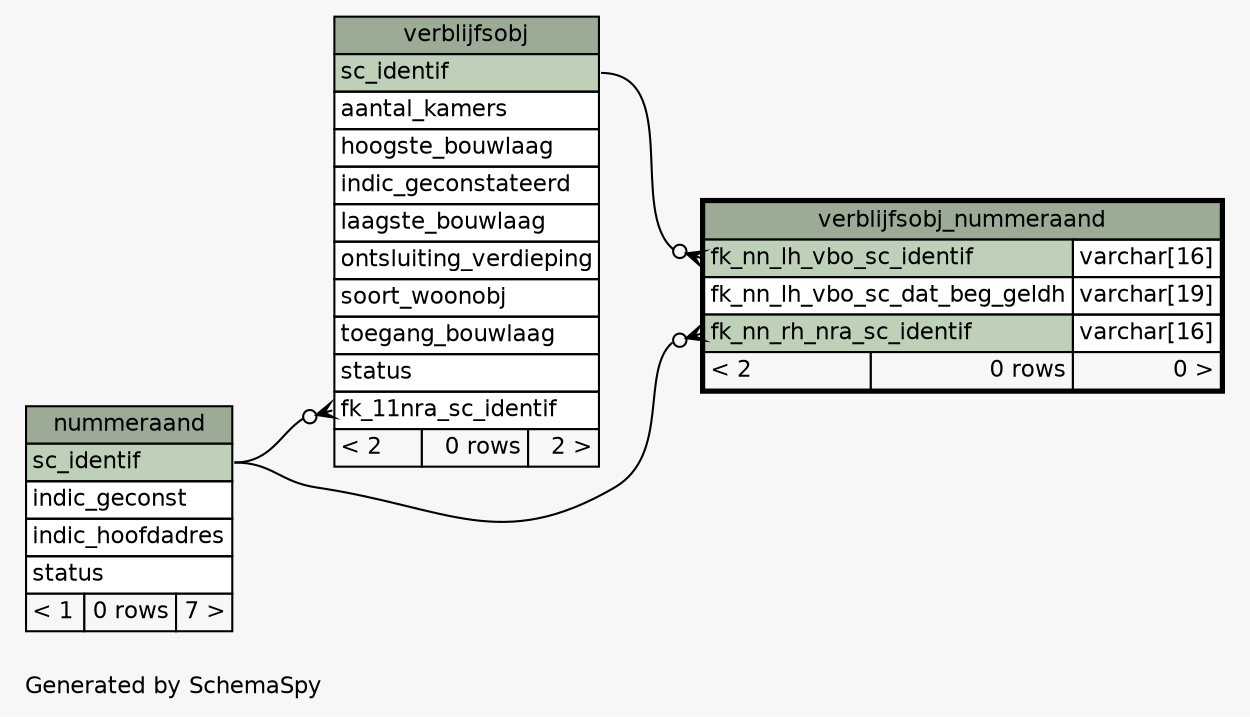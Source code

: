 // dot 2.40.1 on Linux 5.0.0-36-generic
// SchemaSpy rev Unknown
digraph "oneDegreeRelationshipsDiagram" {
  graph [
    rankdir="RL"
    bgcolor="#f7f7f7"
    label="\nGenerated by SchemaSpy"
    labeljust="l"
    nodesep="0.18"
    ranksep="0.46"
    fontname="Helvetica"
    fontsize="11"
  ];
  node [
    fontname="Helvetica"
    fontsize="11"
    shape="plaintext"
  ];
  edge [
    arrowsize="0.8"
  ];
  "verblijfsobj":"fk_11nra_sc_identif":w -> "nummeraand":"sc_identif":e [arrowhead=none dir=back arrowtail=crowodot];
  "verblijfsobj_nummeraand":"fk_nn_lh_vbo_sc_identif":w -> "verblijfsobj":"sc_identif":e [arrowhead=none dir=back arrowtail=crowodot];
  "verblijfsobj_nummeraand":"fk_nn_rh_nra_sc_identif":w -> "nummeraand":"sc_identif":e [arrowhead=none dir=back arrowtail=crowodot];
  "nummeraand" [
    label=<
    <TABLE BORDER="0" CELLBORDER="1" CELLSPACING="0" BGCOLOR="#ffffff">
      <TR><TD COLSPAN="3" BGCOLOR="#9bab96" ALIGN="CENTER">nummeraand</TD></TR>
      <TR><TD PORT="sc_identif" COLSPAN="3" BGCOLOR="#bed1b8" ALIGN="LEFT">sc_identif</TD></TR>
      <TR><TD PORT="indic_geconst" COLSPAN="3" ALIGN="LEFT">indic_geconst</TD></TR>
      <TR><TD PORT="indic_hoofdadres" COLSPAN="3" ALIGN="LEFT">indic_hoofdadres</TD></TR>
      <TR><TD PORT="status" COLSPAN="3" ALIGN="LEFT">status</TD></TR>
      <TR><TD ALIGN="LEFT" BGCOLOR="#f7f7f7">&lt; 1</TD><TD ALIGN="RIGHT" BGCOLOR="#f7f7f7">0 rows</TD><TD ALIGN="RIGHT" BGCOLOR="#f7f7f7">7 &gt;</TD></TR>
    </TABLE>>
    URL="nummeraand.html"
    tooltip="nummeraand"
  ];
  "verblijfsobj" [
    label=<
    <TABLE BORDER="0" CELLBORDER="1" CELLSPACING="0" BGCOLOR="#ffffff">
      <TR><TD COLSPAN="3" BGCOLOR="#9bab96" ALIGN="CENTER">verblijfsobj</TD></TR>
      <TR><TD PORT="sc_identif" COLSPAN="3" BGCOLOR="#bed1b8" ALIGN="LEFT">sc_identif</TD></TR>
      <TR><TD PORT="aantal_kamers" COLSPAN="3" ALIGN="LEFT">aantal_kamers</TD></TR>
      <TR><TD PORT="hoogste_bouwlaag" COLSPAN="3" ALIGN="LEFT">hoogste_bouwlaag</TD></TR>
      <TR><TD PORT="indic_geconstateerd" COLSPAN="3" ALIGN="LEFT">indic_geconstateerd</TD></TR>
      <TR><TD PORT="laagste_bouwlaag" COLSPAN="3" ALIGN="LEFT">laagste_bouwlaag</TD></TR>
      <TR><TD PORT="ontsluiting_verdieping" COLSPAN="3" ALIGN="LEFT">ontsluiting_verdieping</TD></TR>
      <TR><TD PORT="soort_woonobj" COLSPAN="3" ALIGN="LEFT">soort_woonobj</TD></TR>
      <TR><TD PORT="toegang_bouwlaag" COLSPAN="3" ALIGN="LEFT">toegang_bouwlaag</TD></TR>
      <TR><TD PORT="status" COLSPAN="3" ALIGN="LEFT">status</TD></TR>
      <TR><TD PORT="fk_11nra_sc_identif" COLSPAN="3" ALIGN="LEFT">fk_11nra_sc_identif</TD></TR>
      <TR><TD ALIGN="LEFT" BGCOLOR="#f7f7f7">&lt; 2</TD><TD ALIGN="RIGHT" BGCOLOR="#f7f7f7">0 rows</TD><TD ALIGN="RIGHT" BGCOLOR="#f7f7f7">2 &gt;</TD></TR>
    </TABLE>>
    URL="verblijfsobj.html"
    tooltip="verblijfsobj"
  ];
  "verblijfsobj_nummeraand" [
    label=<
    <TABLE BORDER="2" CELLBORDER="1" CELLSPACING="0" BGCOLOR="#ffffff">
      <TR><TD COLSPAN="3" BGCOLOR="#9bab96" ALIGN="CENTER">verblijfsobj_nummeraand</TD></TR>
      <TR><TD PORT="fk_nn_lh_vbo_sc_identif" COLSPAN="2" BGCOLOR="#bed1b8" ALIGN="LEFT">fk_nn_lh_vbo_sc_identif</TD><TD PORT="fk_nn_lh_vbo_sc_identif.type" ALIGN="LEFT">varchar[16]</TD></TR>
      <TR><TD PORT="fk_nn_lh_vbo_sc_dat_beg_geldh" COLSPAN="2" ALIGN="LEFT">fk_nn_lh_vbo_sc_dat_beg_geldh</TD><TD PORT="fk_nn_lh_vbo_sc_dat_beg_geldh.type" ALIGN="LEFT">varchar[19]</TD></TR>
      <TR><TD PORT="fk_nn_rh_nra_sc_identif" COLSPAN="2" BGCOLOR="#bed1b8" ALIGN="LEFT">fk_nn_rh_nra_sc_identif</TD><TD PORT="fk_nn_rh_nra_sc_identif.type" ALIGN="LEFT">varchar[16]</TD></TR>
      <TR><TD ALIGN="LEFT" BGCOLOR="#f7f7f7">&lt; 2</TD><TD ALIGN="RIGHT" BGCOLOR="#f7f7f7">0 rows</TD><TD ALIGN="RIGHT" BGCOLOR="#f7f7f7">0 &gt;</TD></TR>
    </TABLE>>
    URL="verblijfsobj_nummeraand.html"
    tooltip="verblijfsobj_nummeraand"
  ];
}
